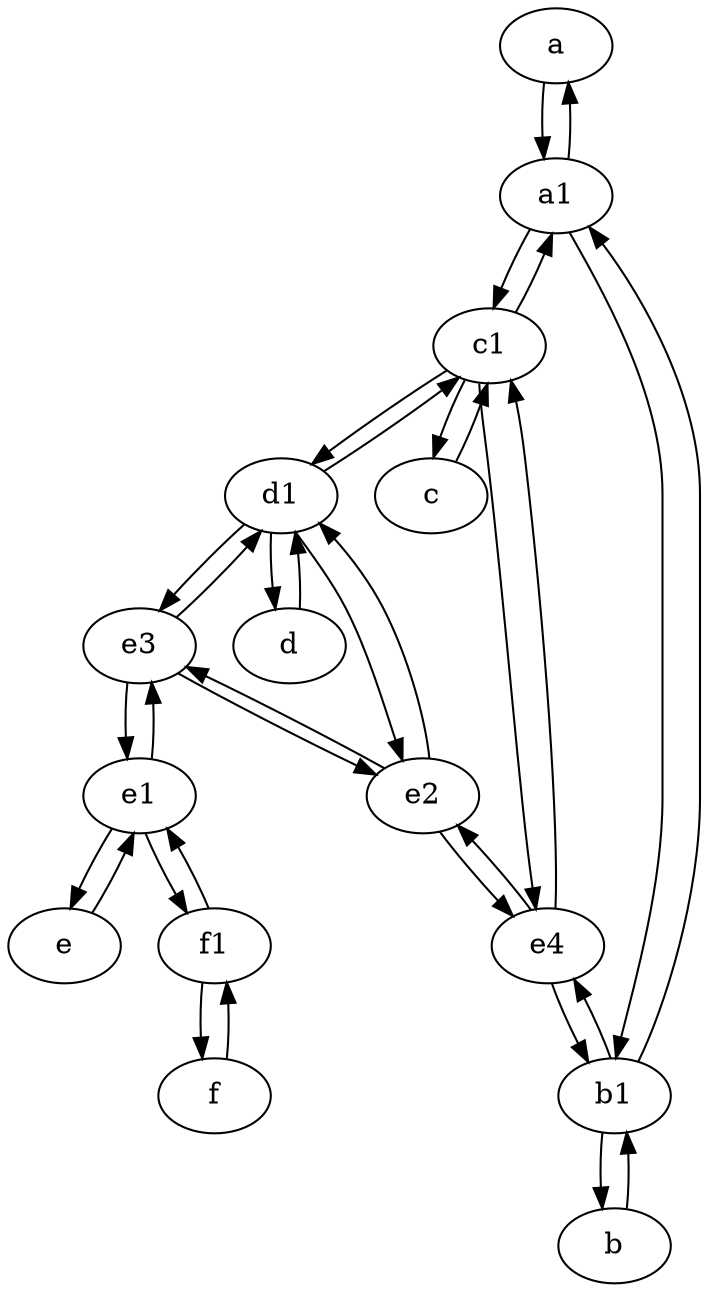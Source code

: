 digraph  {
	a [pos="40,10!"];
	b1 [pos="45,20!"];
	c1 [pos="30,15!"];
	d1 [pos="25,30!"];
	e4;
	e2;
	d [pos="20,30!"];
	e [pos="30,50!"];
	b [pos="50,20!"];
	e3;
	f1;
	f [pos="15,45!"];
	c [pos="20,10!"];
	e1 [pos="25,45!"];
	a1 [pos="40,15!"];
	d -> d1;
	a1 -> a;
	b -> b1;
	e4 -> c1;
	f -> f1;
	d1 -> e3;
	e4 -> e2;
	c1 -> d1;
	c1 -> a1;
	a1 -> c1;
	d1 -> d;
	b1 -> b;
	e1 -> f1;
	a -> a1;
	c -> c1;
	e4 -> b1;
	e1 -> e3;
	e3 -> d1;
	f1 -> f;
	a1 -> b1;
	b1 -> e4;
	c1 -> e4;
	d1 -> e2;
	e2 -> e4;
	d1 -> c1;
	e2 -> e3;
	c1 -> c;
	e2 -> d1;
	e3 -> e2;
	f1 -> e1;
	b1 -> a1;
	e -> e1;
	e1 -> e;
	e3 -> e1;

	}